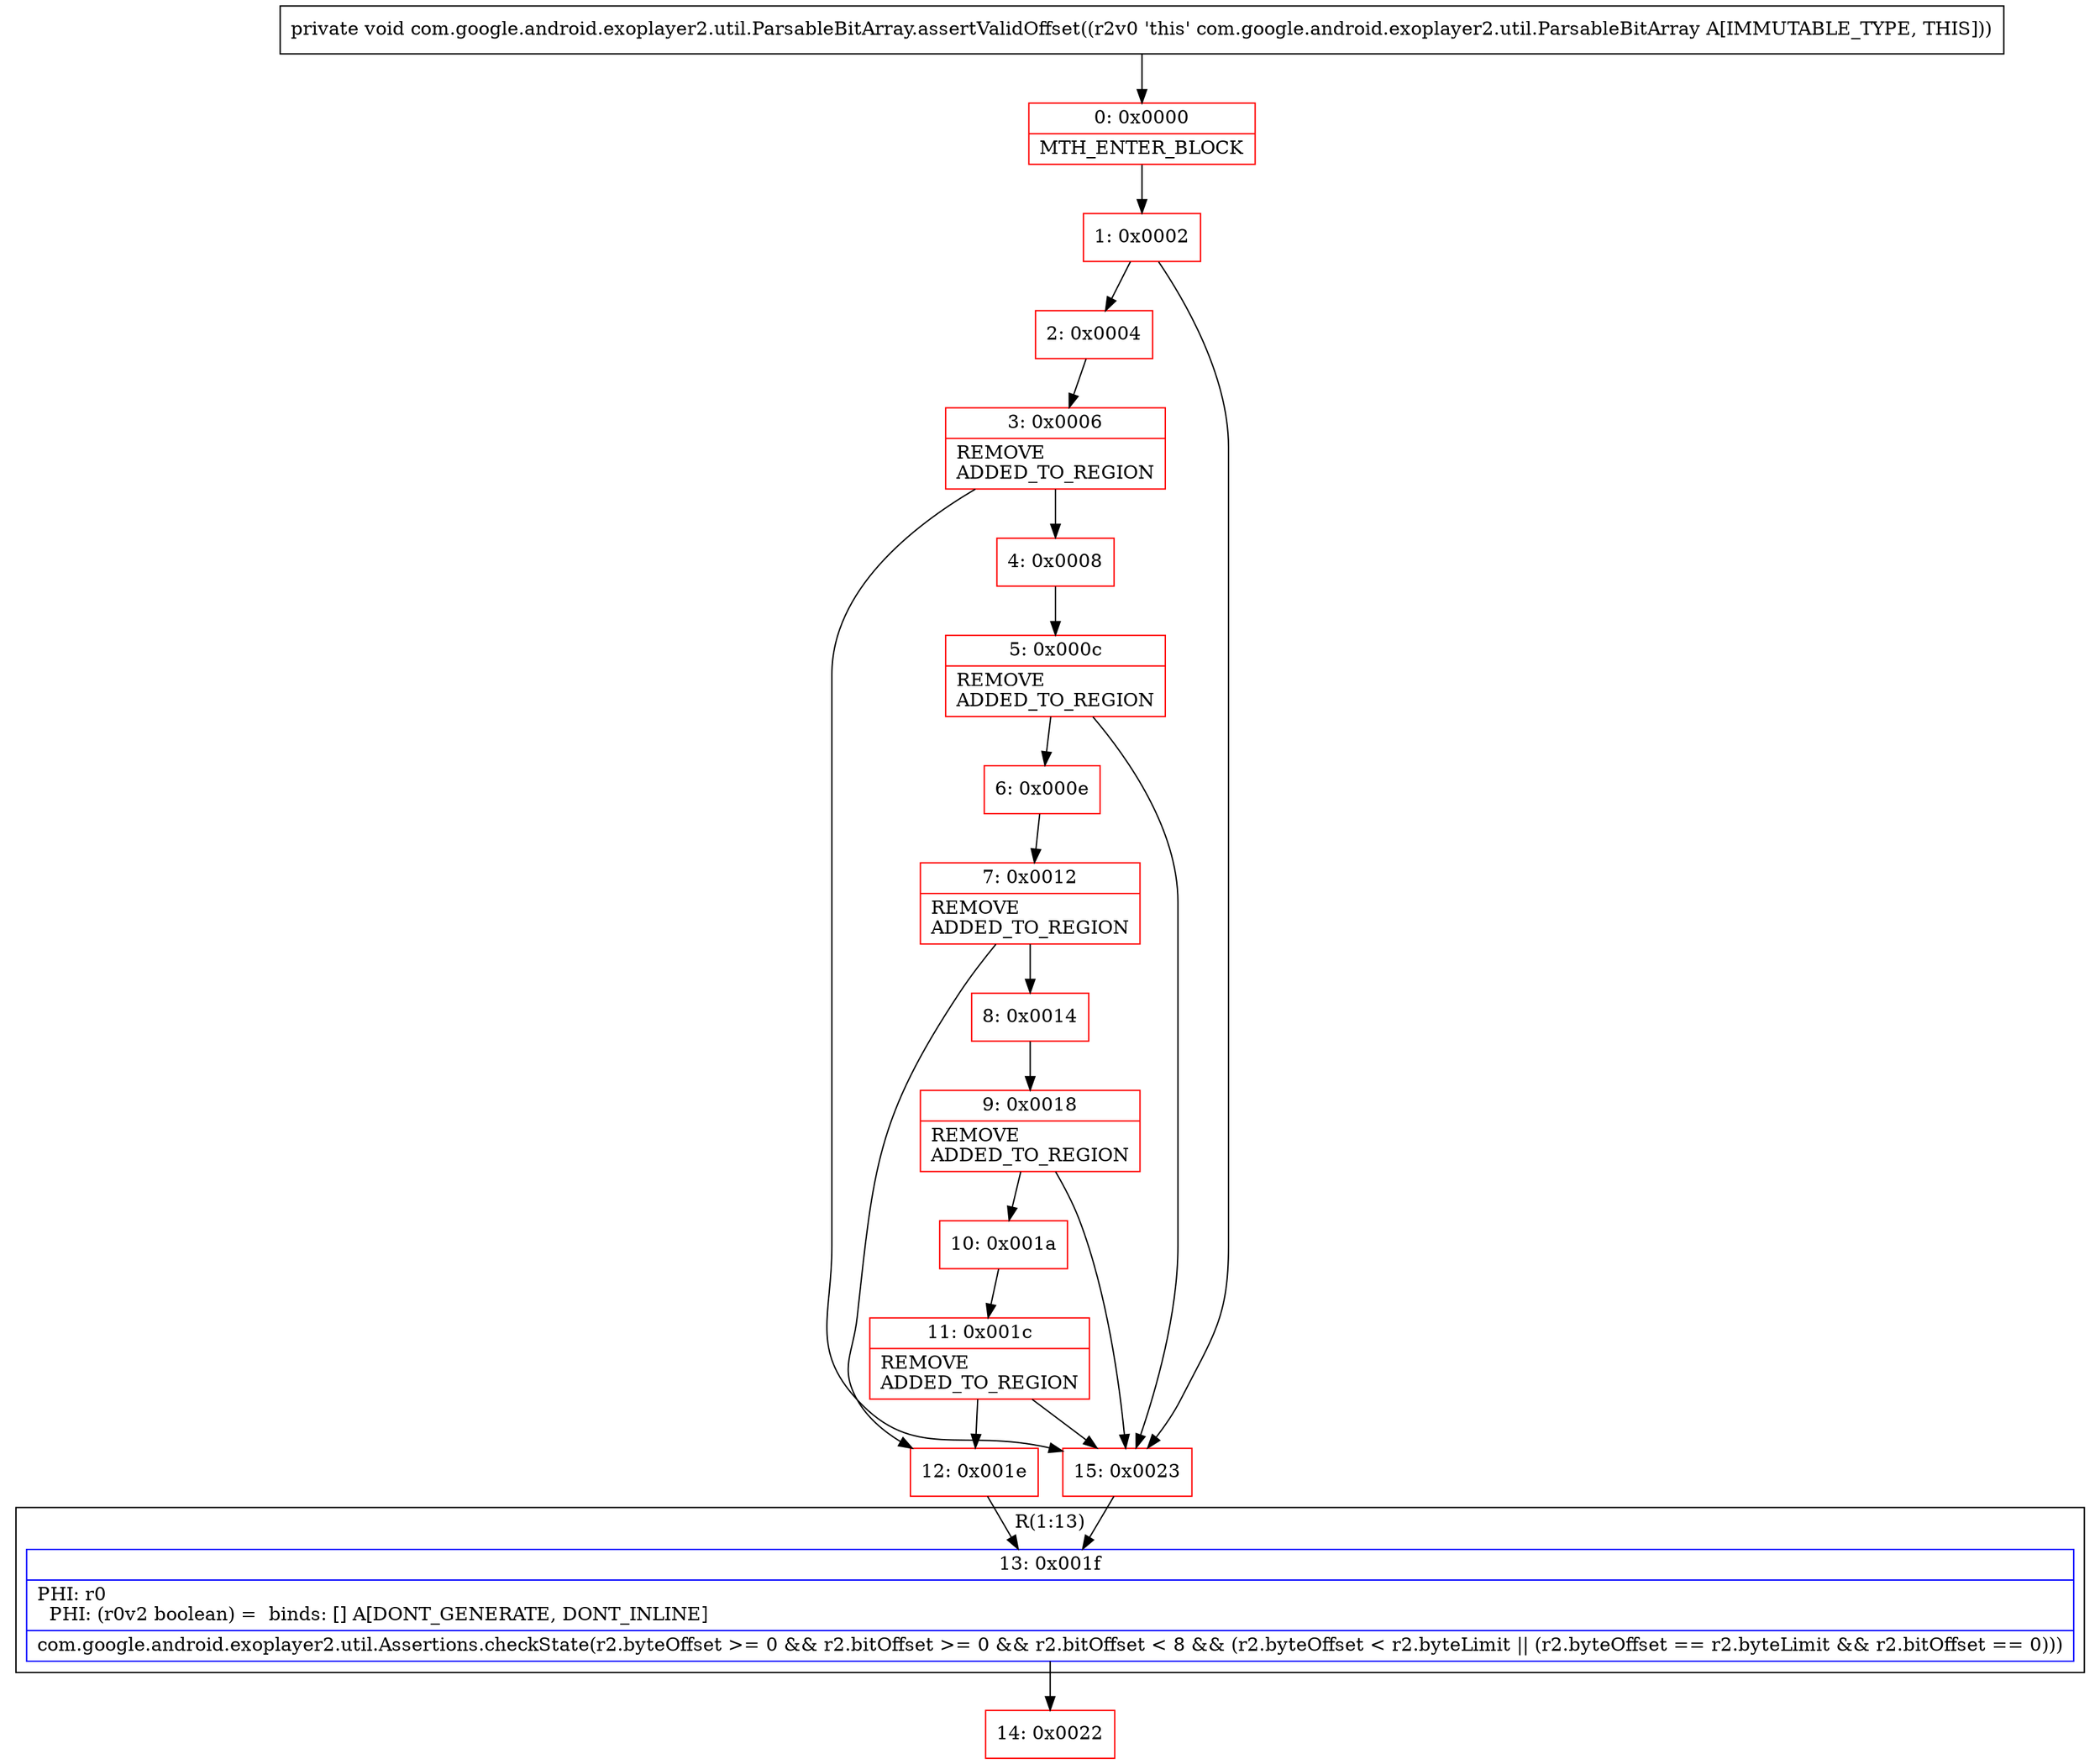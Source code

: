 digraph "CFG forcom.google.android.exoplayer2.util.ParsableBitArray.assertValidOffset()V" {
subgraph cluster_Region_1574249362 {
label = "R(1:13)";
node [shape=record,color=blue];
Node_13 [shape=record,label="{13\:\ 0x001f|PHI: r0 \l  PHI: (r0v2 boolean) =  binds: [] A[DONT_GENERATE, DONT_INLINE]\l|com.google.android.exoplayer2.util.Assertions.checkState(r2.byteOffset \>= 0 && r2.bitOffset \>= 0 && r2.bitOffset \< 8 && (r2.byteOffset \< r2.byteLimit \|\| (r2.byteOffset == r2.byteLimit && r2.bitOffset == 0)))\l}"];
}
Node_0 [shape=record,color=red,label="{0\:\ 0x0000|MTH_ENTER_BLOCK\l}"];
Node_1 [shape=record,color=red,label="{1\:\ 0x0002}"];
Node_2 [shape=record,color=red,label="{2\:\ 0x0004}"];
Node_3 [shape=record,color=red,label="{3\:\ 0x0006|REMOVE\lADDED_TO_REGION\l}"];
Node_4 [shape=record,color=red,label="{4\:\ 0x0008}"];
Node_5 [shape=record,color=red,label="{5\:\ 0x000c|REMOVE\lADDED_TO_REGION\l}"];
Node_6 [shape=record,color=red,label="{6\:\ 0x000e}"];
Node_7 [shape=record,color=red,label="{7\:\ 0x0012|REMOVE\lADDED_TO_REGION\l}"];
Node_8 [shape=record,color=red,label="{8\:\ 0x0014}"];
Node_9 [shape=record,color=red,label="{9\:\ 0x0018|REMOVE\lADDED_TO_REGION\l}"];
Node_10 [shape=record,color=red,label="{10\:\ 0x001a}"];
Node_11 [shape=record,color=red,label="{11\:\ 0x001c|REMOVE\lADDED_TO_REGION\l}"];
Node_12 [shape=record,color=red,label="{12\:\ 0x001e}"];
Node_14 [shape=record,color=red,label="{14\:\ 0x0022}"];
Node_15 [shape=record,color=red,label="{15\:\ 0x0023}"];
MethodNode[shape=record,label="{private void com.google.android.exoplayer2.util.ParsableBitArray.assertValidOffset((r2v0 'this' com.google.android.exoplayer2.util.ParsableBitArray A[IMMUTABLE_TYPE, THIS])) }"];
MethodNode -> Node_0;
Node_13 -> Node_14;
Node_0 -> Node_1;
Node_1 -> Node_2;
Node_1 -> Node_15;
Node_2 -> Node_3;
Node_3 -> Node_4;
Node_3 -> Node_15;
Node_4 -> Node_5;
Node_5 -> Node_6;
Node_5 -> Node_15;
Node_6 -> Node_7;
Node_7 -> Node_8;
Node_7 -> Node_12;
Node_8 -> Node_9;
Node_9 -> Node_10;
Node_9 -> Node_15;
Node_10 -> Node_11;
Node_11 -> Node_12;
Node_11 -> Node_15;
Node_12 -> Node_13;
Node_15 -> Node_13;
}

